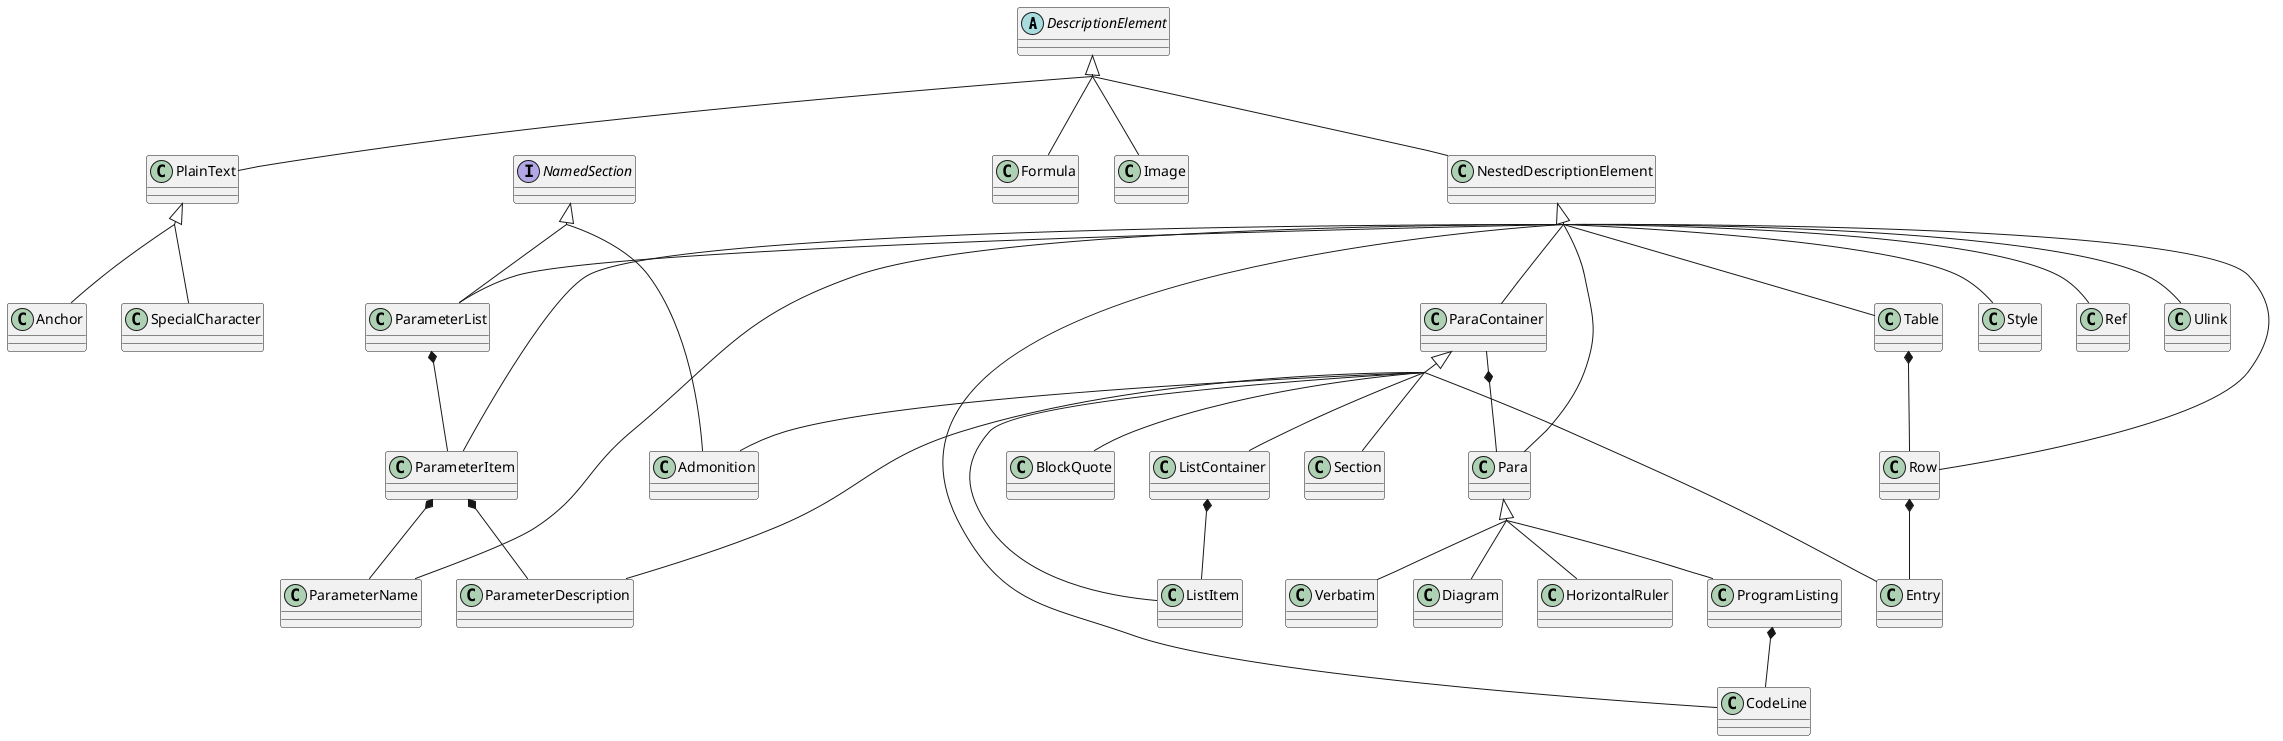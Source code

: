 @startuml
skinparam groupInheritance 2

abstract class DescriptionElement
interface NamedSection

together {
  class ParaContainer
  class Para
}
together {
  class ParameterList
  class ParameterItem
  class ParameterName
  class ParameterDescription
}
together {
  class Table
  class Row
  class Entry
}
together {
  class ListContainer
  class ListItem
}
together {
  class ProgramListing
  class CodeLine
}


DescriptionElement <|-- NestedDescriptionElement
NestedDescriptionElement <|-- ParaContainer
NestedDescriptionElement <|-- Para
DescriptionElement <|-- PlainText
PlainText <|-- Anchor
PlainText <|-- SpecialCharacter
ParaContainer <|-- Section
ParaContainer <|-- Admonition
NamedSection <|-- Admonition
NestedDescriptionElement <|-- Style
ParaContainer <|-- ListContainer
ParaContainer <|-- ListItem
Para <|-- ProgramListing
NestedDescriptionElement <|-- CodeLine
Para <|-- Verbatim
Para <|-- Diagram
NestedDescriptionElement <|-- ParameterList
NamedSection <|-- ParameterList
NestedDescriptionElement <|-- ParameterItem
NestedDescriptionElement <|-- ParameterName
ParaContainer <|-- ParameterDescription
NestedDescriptionElement <|-- Ref
NestedDescriptionElement <|-- Ulink
NestedDescriptionElement <|-- Table
NestedDescriptionElement <|-- Row
ParaContainer <|-- Entry
DescriptionElement <|-- Formula
DescriptionElement <|-- Image
ParaContainer <|-- BlockQuote
Para <|-- HorizontalRuler

ParaContainer *-- Para
ParameterList *-- ParameterItem
ParameterItem *-- ParameterName
ParameterItem *-- ParameterDescription
Table *-- Row
Row *-- Entry
ListContainer *-- ListItem
ProgramListing *-- CodeLine

@enduml
